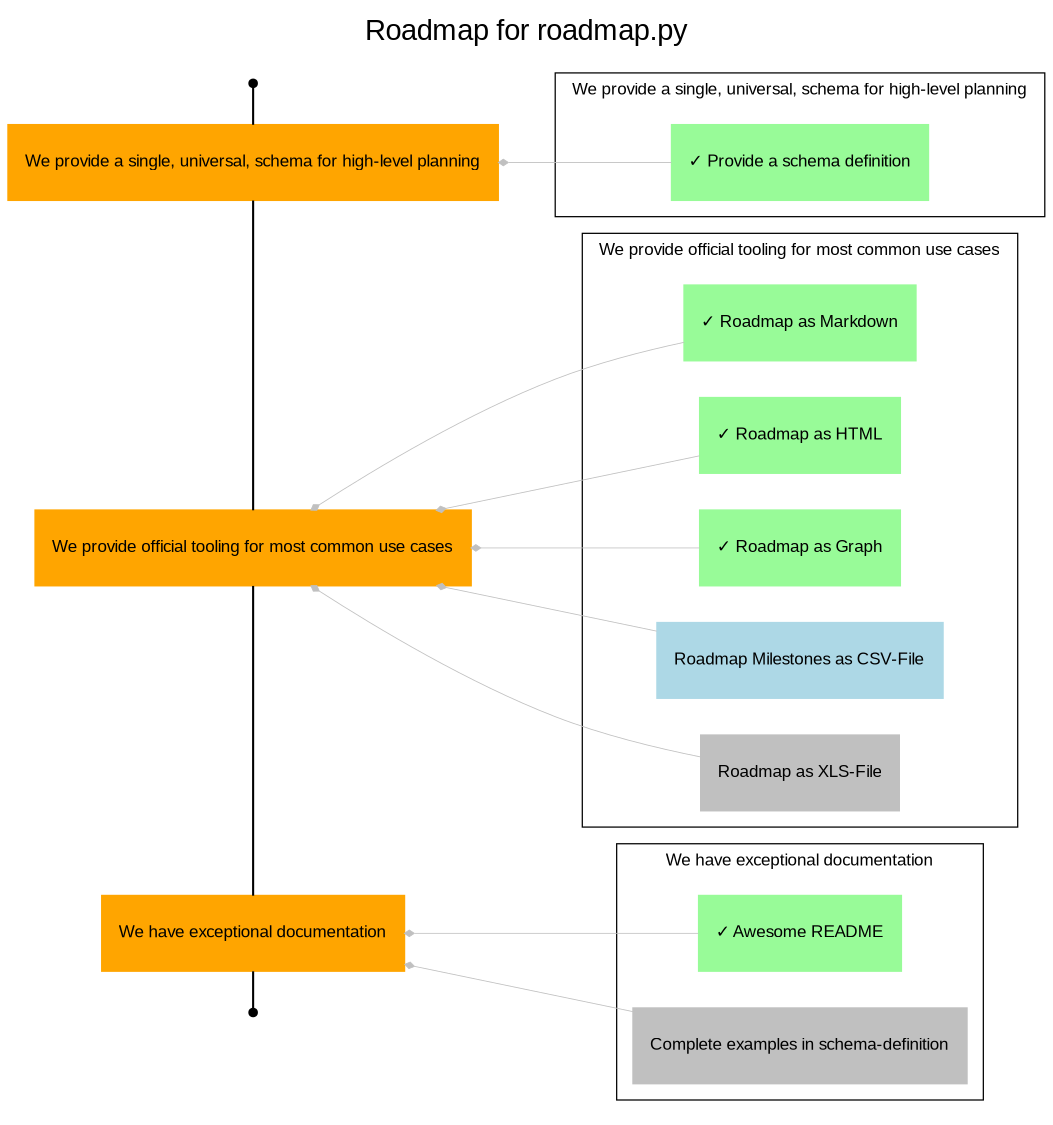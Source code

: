 digraph Roadmap {
  rankdir=RL;
  label="Roadmap for roadmap.py"
  tooltip="This is the planning roadmap for the [uroflavin/roadmap](https://github.com/uroflavin/roadmap) project. 
It acts as both the plan for implementing this tool as well as a demonstration of what a roadmap might look like.

One good example is this roadmap itself. 
What to-do and what is already done to implement roadmap.py can you see in this picture.

![Roadmap Objectives and Keyresults, rendered from roadmap.yml](roadmap.dot.png)

One of the things you'll immediately notice about this file is that it uses *Markdown* for formatting of text and is designed around a structured YAML schema. 
The goal is to make this as easy as possible for humans to read and reason about, while also enabling powerful visualizations to be generated based on the content.
";
  fontname="Arial";
  labelloc="t";

  node[style="filled",shape="rectangle",color="orange",fontname="Arial",fontsize=8];
  edge[weight=1,group="milestones",arrowhead="none"];

  {
	rank=same;

	start[label="Start",shape="point",color="",tooltip="This is the start of your roadmap."];
    end[label="End",shape="point",color="",tooltip="This is the end of your roadmap."];
    
    
    o1 [label="We provide a single, universal, schema for high-level planning",tooltip="The goal of this project is, primarily, to provide a single schema that can be used by different teams to describe the work they are doing and their future intentions. 
The usefulness and applicability of this schema to real-world problem domains will determine whether anything else we do here is of value.
"];
        
            "start" -> o1;
        
    o2 [label="We provide official tooling for most common use cases",tooltip="While the goal of having a single unified schema for planning is that it enables the development of tools that automate various aspects of planning, most teams are not going to adopt this if the fundamentals aren't already solved for them. 
This includes things like being able to visualize your road map in common formats, validating it against the schema etc.
"];
        
            o1 -> o2;
        
    o3 [label="We have exceptional documentation",tooltip="Adoption of something intended to make planning easier is only going to be successful if it is easy to use, and a critical part of that is great documentation. 
Our goal is that someone with no familiarity with our tooling can ramp up and have an initial road map ready for use within only a few minutes.
"];
        
            o2 -> o3;
        
            o3 -> "end" ;
        }
  node[color="grey"];
  edge[weight=5,color="grey",penwidth=0.4,arrowsize=0.4,group="dependencies",arrowhead="diamond"];

  
        
        subgraph cluster_o1 {
            label="We provide a single, universal, schema for high-level planning";
            tooltip="The goal of this project is, primarily, to provide a single schema that can be used by different teams to describe the work they are doing and their future intentions. 
The usefulness and applicability of this schema to real-world problem domains will determine whether anything else we do here is of value.
";
            fontsize=8;
            penwidth=0.6;
            
                
                
                    
                o1_r1 [label="✓ Provide a schema definition",tooltip="Develop a schema that fulfills the main requirements of the objective",color="palegreen"];
                o1_r1 -> o1;
            }
    
        
        subgraph cluster_o2 {
            label="We provide official tooling for most common use cases";
            tooltip="While the goal of having a single unified schema for planning is that it enables the development of tools that automate various aspects of planning, most teams are not going to adopt this if the fundamentals aren't already solved for them. 
This includes things like being able to visualize your road map in common formats, validating it against the schema etc.
";
            fontsize=8;
            penwidth=0.6;
            
                
                
                    
                o2_r1 [label="✓ Roadmap as Markdown",tooltip="We should be able to generate some markdown out of roadmap.yml
",color="palegreen"];
                o2_r1 -> o2;
            
                
                
                    
                o2_r2 [label="✓ Roadmap as HTML",tooltip="We should be able to generate some html out of roadmap.yml
",color="palegreen"];
                o2_r2 -> o2;
            
                
                
                    
                o2_r3 [label="✓ Roadmap as Graph",tooltip="We should be able to generate some dot out of roadmap.yml
",color="palegreen"];
                o2_r3 -> o2;
            
                
                
                    
                o2_r4 [label="Roadmap Milestones as CSV-File",tooltip="Excel is THE projectmanagement tool. 
To render some progress in your favorite tool ;-) we should be able to generate some csv out of roadmap.yml-milestone and deliverables.
CSV is limited capable for exporting everything, so this would be a good first step towards Roadmap als XLS-File.
",color="lightblue"];
                o2_r4 -> o2;
            
                
                
                    
                o2_r5 [label="Roadmap as XLS-File",tooltip="We should be able to generate some xls out of roadmap.yml
",color="grey"];
                o2_r5 -> o2;
            }
    
        
        subgraph cluster_o3 {
            label="We have exceptional documentation";
            tooltip="Adoption of something intended to make planning easier is only going to be successful if it is easy to use, and a critical part of that is great documentation. 
Our goal is that someone with no familiarity with our tooling can ramp up and have an initial road map ready for use within only a few minutes.
";
            fontsize=8;
            penwidth=0.6;
            
                
                
                    
                o3_r1 [label="✓ Awesome README",tooltip="We need to complete our README explaining the purpose of this project and giving some basic examples of its use.
",color="palegreen"];
                o3_r1 -> o3;
            
                
                
                    
                o3_r2 [label="Complete examples in schema-definition",tooltip="Complete the examples so that every user of the schema is able to find suitable examples for their specific use cases",color="grey"];
                o3_r2 -> o3;
            }
    }